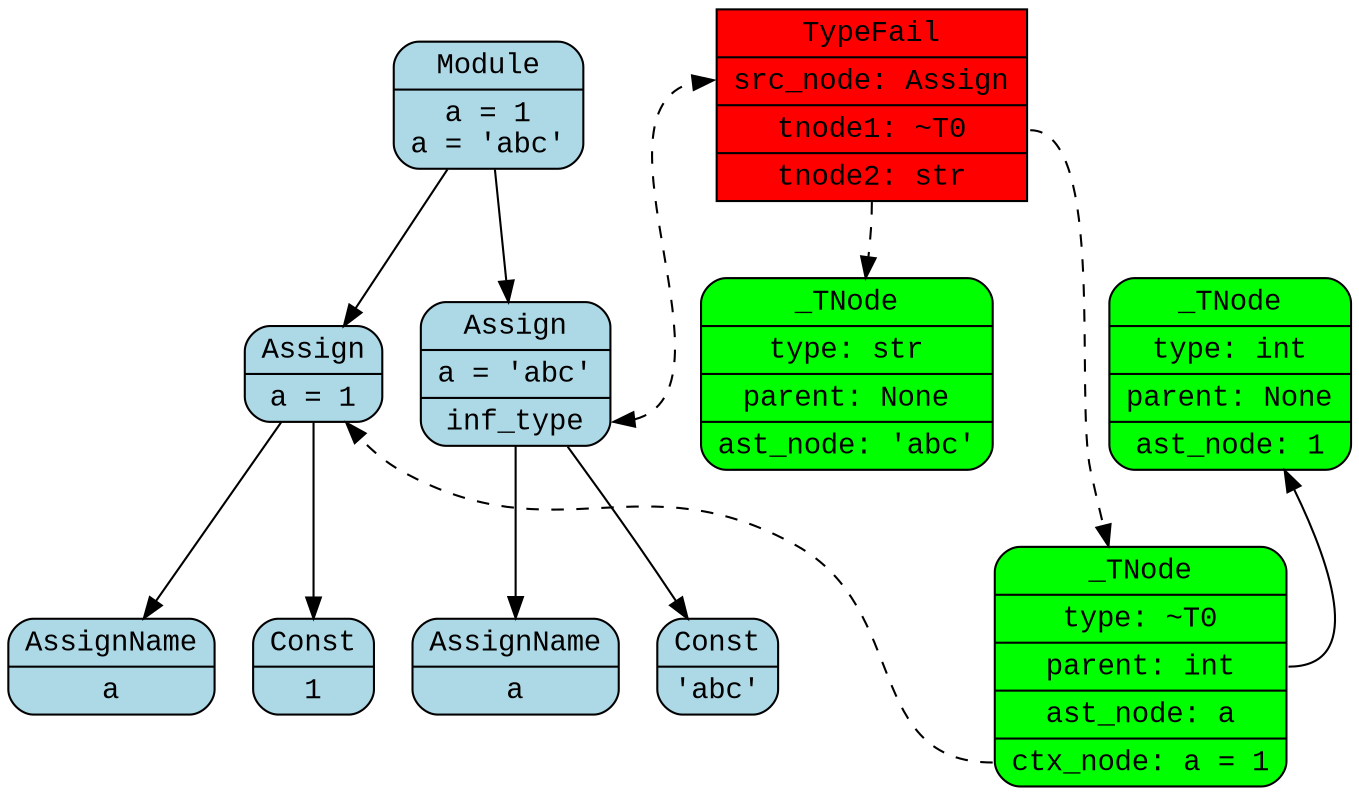 digraph {

    node[fontname="Courier New"];

    # astroid nodes
    node[shape=Mrecord style=filled fillcolor=lightblue];
     mod [label="{Module|a = 1\na = 'abc'}"];

     a1 [label="{Assign|a = 1}}" ordering=out];
     an1 [label="{AssignName|a}"];
     c1 [label="{Const|1}"];

     a2 [label="{<label> Assign|a = 'abc'|<it>inf_type}"];
     an2 [label="{AssignName|a}"];
     c2 [label="{Const|'abc'}"];

     a2:"it" -> fail:"src"[dir=both style=dashed constraint=false];
     subgraph ast{
         mod -> a2;
         mod -> a1;
         a1 -> an1;
         a1 -> c1;
         a2 -> an2;
         a2 -> c2;
     }
    #TypeFail nodes
    fail [label="{<node> TypeFail
        |<src>src_node: Assign
        |<tn1>tnode1: ~T0
        |<tn2>tnode2: str
    }"][shape=record style=filled fillcolor=red];


    #TNodes
    node[style=filled fillcolor=green shape = MRecord];
    int [label="{_TNode|type: int|parent: None|ast_node: 1}" shape=Mrecord];
    t0 [label="{_TNode|type: ~T0|<p>parent: int|ast_node: a| <rsn>ctx_node: a = 1}" shape=Mrecord];
    str [label="{_TNode|type: str|parent: None|ast_node: 'abc'}" shape=Mrecord];

    int -> t0:"p" [dir=back style="solid"];
    fail:"tn1" -> t0 [style=dashed];
    fail:"tn2" -> str [style=dashed];
    t0:"rsn" -> a1 [style=dashed constraint=false]

    {rank=same int str}
    {rank=min fail}
}